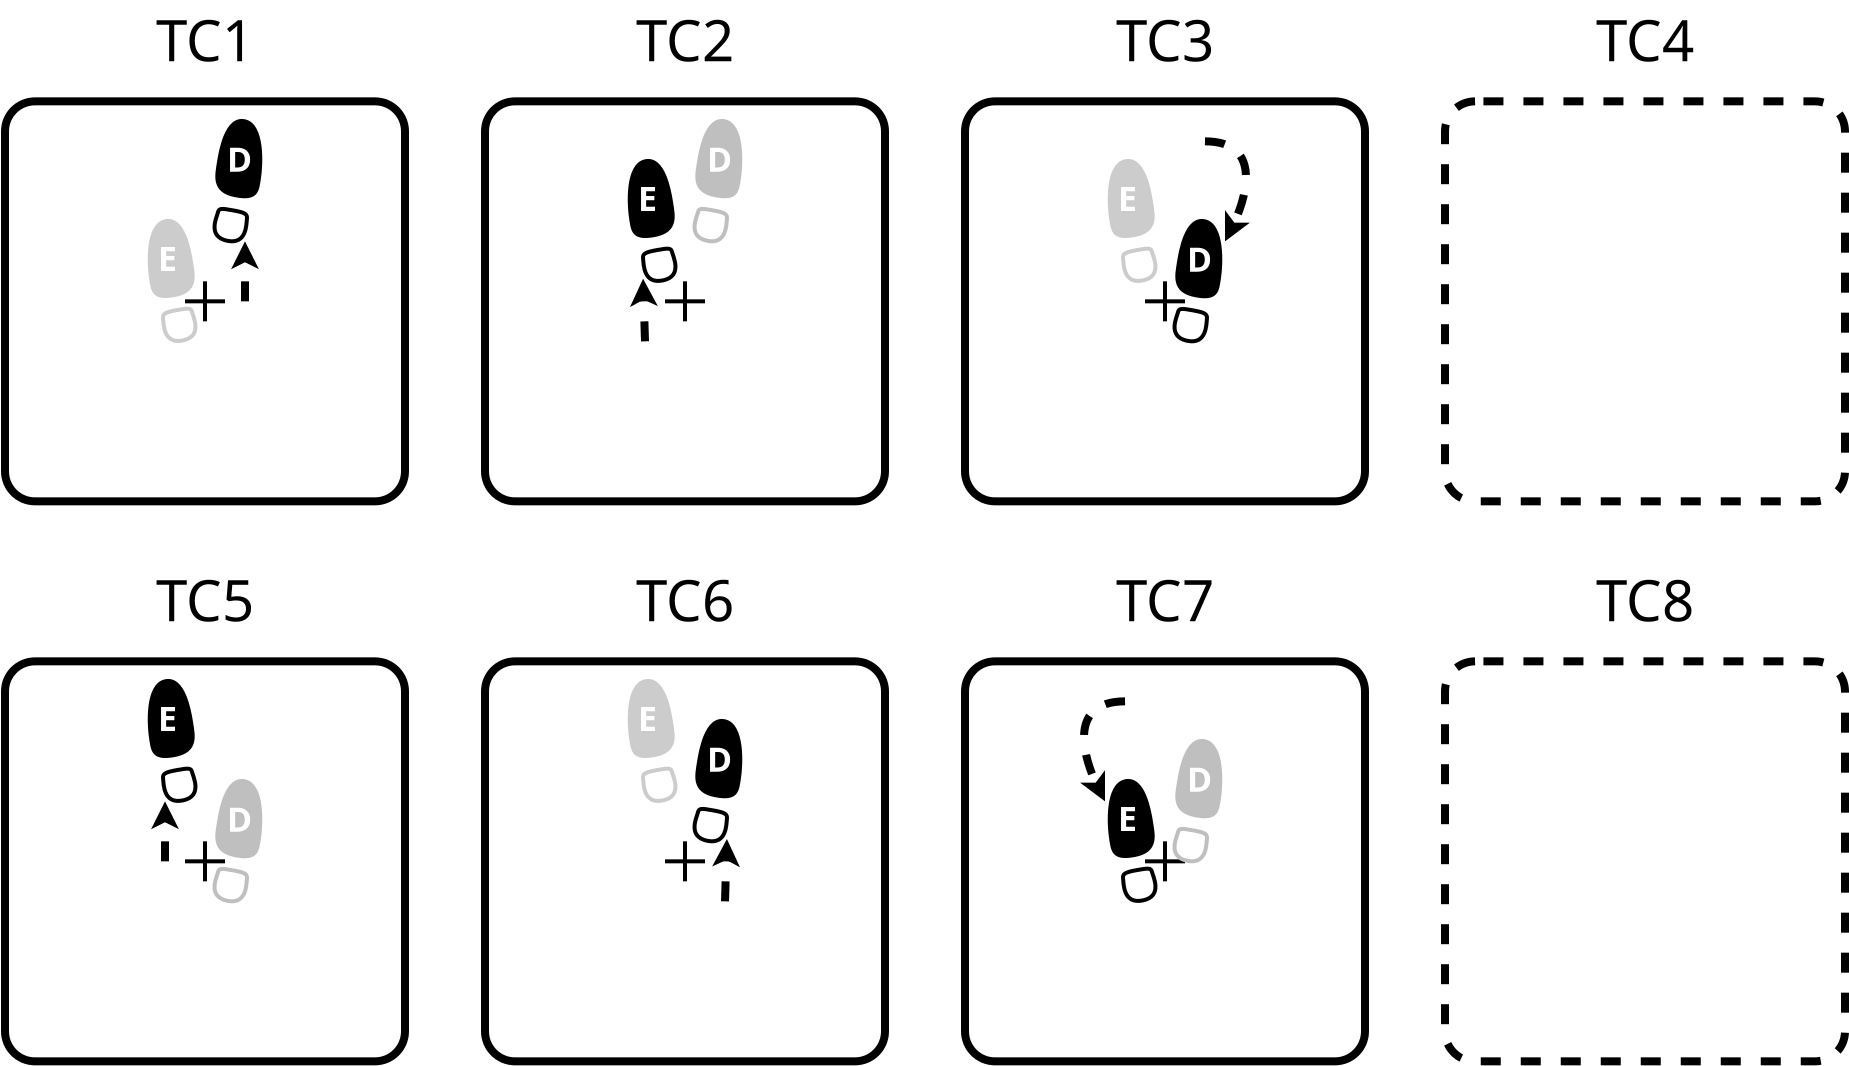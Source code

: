 <?xml version="1.0" encoding="UTF-8"?>
<dia:diagram xmlns:dia="http://www.lysator.liu.se/~alla/dia/">
  <dia:layer name="fondo" visible="true" connectable="true">
    <dia:object type="Standard - Box" version="0" id="O0">
      <dia:attribute name="obj_pos">
        <dia:point val="113,26"/>
      </dia:attribute>
      <dia:attribute name="obj_bb">
        <dia:rectangle val="112.8,25.8;133.2,46.2"/>
      </dia:attribute>
      <dia:attribute name="elem_corner">
        <dia:point val="113,26"/>
      </dia:attribute>
      <dia:attribute name="elem_width">
        <dia:real val="20"/>
      </dia:attribute>
      <dia:attribute name="elem_height">
        <dia:real val="20"/>
      </dia:attribute>
      <dia:attribute name="border_width">
        <dia:real val="0.4"/>
      </dia:attribute>
      <dia:attribute name="inner_color">
        <dia:color val="#000000ff"/>
      </dia:attribute>
      <dia:attribute name="show_background">
        <dia:boolean val="false"/>
      </dia:attribute>
      <dia:attribute name="line_style">
        <dia:enum val="1"/>
      </dia:attribute>
      <dia:attribute name="line_join">
        <dia:enum val="1"/>
      </dia:attribute>
      <dia:attribute name="corner_radius">
        <dia:real val="1.5"/>
      </dia:attribute>
    </dia:object>
    <dia:object type="Standard - Box" version="0" id="O1">
      <dia:attribute name="obj_pos">
        <dia:point val="89,26"/>
      </dia:attribute>
      <dia:attribute name="obj_bb">
        <dia:rectangle val="88.8,25.8;109.2,46.2"/>
      </dia:attribute>
      <dia:attribute name="elem_corner">
        <dia:point val="89,26"/>
      </dia:attribute>
      <dia:attribute name="elem_width">
        <dia:real val="20"/>
      </dia:attribute>
      <dia:attribute name="elem_height">
        <dia:real val="20"/>
      </dia:attribute>
      <dia:attribute name="border_width">
        <dia:real val="0.4"/>
      </dia:attribute>
      <dia:attribute name="inner_color">
        <dia:color val="#000000ff"/>
      </dia:attribute>
      <dia:attribute name="show_background">
        <dia:boolean val="false"/>
      </dia:attribute>
      <dia:attribute name="line_join">
        <dia:enum val="1"/>
      </dia:attribute>
      <dia:attribute name="corner_radius">
        <dia:real val="1.5"/>
      </dia:attribute>
    </dia:object>
    <dia:group>
      <dia:attribute name="meta">
        <dia:composite type="dict"/>
      </dia:attribute>
      <dia:attribute name="matrix"/>
      <dia:object type="Standard - Line" version="0" id="O2">
        <dia:attribute name="obj_pos">
          <dia:point val="99,35"/>
        </dia:attribute>
        <dia:attribute name="obj_bb">
          <dia:rectangle val="98.9,34.9;99.1,37.1"/>
        </dia:attribute>
        <dia:attribute name="conn_endpoints">
          <dia:point val="99,35"/>
          <dia:point val="99,37"/>
        </dia:attribute>
        <dia:attribute name="numcp">
          <dia:int val="1"/>
        </dia:attribute>
        <dia:attribute name="line_width">
          <dia:real val="0.2"/>
        </dia:attribute>
      </dia:object>
      <dia:object type="Standard - Line" version="0" id="O3">
        <dia:attribute name="obj_pos">
          <dia:point val="100,36"/>
        </dia:attribute>
        <dia:attribute name="obj_bb">
          <dia:rectangle val="97.9,35.9;100.1,36.1"/>
        </dia:attribute>
        <dia:attribute name="conn_endpoints">
          <dia:point val="100,36"/>
          <dia:point val="98,36"/>
        </dia:attribute>
        <dia:attribute name="numcp">
          <dia:int val="1"/>
        </dia:attribute>
        <dia:attribute name="line_width">
          <dia:real val="0.2"/>
        </dia:attribute>
      </dia:object>
    </dia:group>
    <dia:object type="Standard - Box" version="0" id="O4">
      <dia:attribute name="obj_pos">
        <dia:point val="65,26"/>
      </dia:attribute>
      <dia:attribute name="obj_bb">
        <dia:rectangle val="64.8,25.8;85.2,46.2"/>
      </dia:attribute>
      <dia:attribute name="elem_corner">
        <dia:point val="65,26"/>
      </dia:attribute>
      <dia:attribute name="elem_width">
        <dia:real val="20"/>
      </dia:attribute>
      <dia:attribute name="elem_height">
        <dia:real val="20"/>
      </dia:attribute>
      <dia:attribute name="border_width">
        <dia:real val="0.4"/>
      </dia:attribute>
      <dia:attribute name="inner_color">
        <dia:color val="#000000ff"/>
      </dia:attribute>
      <dia:attribute name="show_background">
        <dia:boolean val="false"/>
      </dia:attribute>
      <dia:attribute name="line_join">
        <dia:enum val="1"/>
      </dia:attribute>
      <dia:attribute name="corner_radius">
        <dia:real val="1.5"/>
      </dia:attribute>
    </dia:object>
    <dia:group>
      <dia:attribute name="meta">
        <dia:composite type="dict"/>
      </dia:attribute>
      <dia:attribute name="matrix"/>
      <dia:object type="Standard - Line" version="0" id="O5">
        <dia:attribute name="obj_pos">
          <dia:point val="75,35"/>
        </dia:attribute>
        <dia:attribute name="obj_bb">
          <dia:rectangle val="74.9,34.9;75.1,37.1"/>
        </dia:attribute>
        <dia:attribute name="conn_endpoints">
          <dia:point val="75,35"/>
          <dia:point val="75,37"/>
        </dia:attribute>
        <dia:attribute name="numcp">
          <dia:int val="1"/>
        </dia:attribute>
        <dia:attribute name="line_width">
          <dia:real val="0.2"/>
        </dia:attribute>
      </dia:object>
      <dia:object type="Standard - Line" version="0" id="O6">
        <dia:attribute name="obj_pos">
          <dia:point val="76,36"/>
        </dia:attribute>
        <dia:attribute name="obj_bb">
          <dia:rectangle val="73.9,35.9;76.1,36.1"/>
        </dia:attribute>
        <dia:attribute name="conn_endpoints">
          <dia:point val="76,36"/>
          <dia:point val="74,36"/>
        </dia:attribute>
        <dia:attribute name="numcp">
          <dia:int val="1"/>
        </dia:attribute>
        <dia:attribute name="line_width">
          <dia:real val="0.2"/>
        </dia:attribute>
      </dia:object>
    </dia:group>
    <dia:object type="Standard - Box" version="0" id="O7">
      <dia:attribute name="obj_pos">
        <dia:point val="41,26"/>
      </dia:attribute>
      <dia:attribute name="obj_bb">
        <dia:rectangle val="40.8,25.8;61.2,46.2"/>
      </dia:attribute>
      <dia:attribute name="elem_corner">
        <dia:point val="41,26"/>
      </dia:attribute>
      <dia:attribute name="elem_width">
        <dia:real val="20"/>
      </dia:attribute>
      <dia:attribute name="elem_height">
        <dia:real val="20"/>
      </dia:attribute>
      <dia:attribute name="border_width">
        <dia:real val="0.4"/>
      </dia:attribute>
      <dia:attribute name="inner_color">
        <dia:color val="#000000ff"/>
      </dia:attribute>
      <dia:attribute name="show_background">
        <dia:boolean val="false"/>
      </dia:attribute>
      <dia:attribute name="line_join">
        <dia:enum val="1"/>
      </dia:attribute>
      <dia:attribute name="corner_radius">
        <dia:real val="1.5"/>
      </dia:attribute>
    </dia:object>
    <dia:group>
      <dia:attribute name="meta">
        <dia:composite type="dict"/>
      </dia:attribute>
      <dia:attribute name="matrix"/>
      <dia:object type="Standard - Line" version="0" id="O8">
        <dia:attribute name="obj_pos">
          <dia:point val="51,35"/>
        </dia:attribute>
        <dia:attribute name="obj_bb">
          <dia:rectangle val="50.9,34.9;51.1,37.1"/>
        </dia:attribute>
        <dia:attribute name="conn_endpoints">
          <dia:point val="51,35"/>
          <dia:point val="51,37"/>
        </dia:attribute>
        <dia:attribute name="numcp">
          <dia:int val="1"/>
        </dia:attribute>
        <dia:attribute name="line_width">
          <dia:real val="0.2"/>
        </dia:attribute>
      </dia:object>
      <dia:object type="Standard - Line" version="0" id="O9">
        <dia:attribute name="obj_pos">
          <dia:point val="52,36"/>
        </dia:attribute>
        <dia:attribute name="obj_bb">
          <dia:rectangle val="49.9,35.9;52.1,36.1"/>
        </dia:attribute>
        <dia:attribute name="conn_endpoints">
          <dia:point val="52,36"/>
          <dia:point val="50,36"/>
        </dia:attribute>
        <dia:attribute name="numcp">
          <dia:int val="1"/>
        </dia:attribute>
        <dia:attribute name="line_width">
          <dia:real val="0.2"/>
        </dia:attribute>
      </dia:object>
    </dia:group>
    <dia:object type="Standard - Box" version="0" id="O10">
      <dia:attribute name="obj_pos">
        <dia:point val="89,-2"/>
      </dia:attribute>
      <dia:attribute name="obj_bb">
        <dia:rectangle val="88.8,-2.2;109.2,18.2"/>
      </dia:attribute>
      <dia:attribute name="elem_corner">
        <dia:point val="89,-2"/>
      </dia:attribute>
      <dia:attribute name="elem_width">
        <dia:real val="20"/>
      </dia:attribute>
      <dia:attribute name="elem_height">
        <dia:real val="20"/>
      </dia:attribute>
      <dia:attribute name="border_width">
        <dia:real val="0.4"/>
      </dia:attribute>
      <dia:attribute name="inner_color">
        <dia:color val="#000000ff"/>
      </dia:attribute>
      <dia:attribute name="show_background">
        <dia:boolean val="false"/>
      </dia:attribute>
      <dia:attribute name="line_join">
        <dia:enum val="1"/>
      </dia:attribute>
      <dia:attribute name="corner_radius">
        <dia:real val="1.5"/>
      </dia:attribute>
    </dia:object>
    <dia:group>
      <dia:attribute name="meta">
        <dia:composite type="dict"/>
      </dia:attribute>
      <dia:attribute name="matrix"/>
      <dia:object type="Standard - Line" version="0" id="O11">
        <dia:attribute name="obj_pos">
          <dia:point val="99,7"/>
        </dia:attribute>
        <dia:attribute name="obj_bb">
          <dia:rectangle val="98.9,6.9;99.1,9.1"/>
        </dia:attribute>
        <dia:attribute name="conn_endpoints">
          <dia:point val="99,7"/>
          <dia:point val="99,9"/>
        </dia:attribute>
        <dia:attribute name="numcp">
          <dia:int val="1"/>
        </dia:attribute>
        <dia:attribute name="line_width">
          <dia:real val="0.2"/>
        </dia:attribute>
      </dia:object>
      <dia:object type="Standard - Line" version="0" id="O12">
        <dia:attribute name="obj_pos">
          <dia:point val="100,8"/>
        </dia:attribute>
        <dia:attribute name="obj_bb">
          <dia:rectangle val="97.9,7.9;100.1,8.1"/>
        </dia:attribute>
        <dia:attribute name="conn_endpoints">
          <dia:point val="100,8"/>
          <dia:point val="98,8"/>
        </dia:attribute>
        <dia:attribute name="numcp">
          <dia:int val="1"/>
        </dia:attribute>
        <dia:attribute name="line_width">
          <dia:real val="0.2"/>
        </dia:attribute>
      </dia:object>
    </dia:group>
    <dia:object type="Standard - Box" version="0" id="O13">
      <dia:attribute name="obj_pos">
        <dia:point val="65,-2"/>
      </dia:attribute>
      <dia:attribute name="obj_bb">
        <dia:rectangle val="64.8,-2.2;85.2,18.2"/>
      </dia:attribute>
      <dia:attribute name="elem_corner">
        <dia:point val="65,-2"/>
      </dia:attribute>
      <dia:attribute name="elem_width">
        <dia:real val="20"/>
      </dia:attribute>
      <dia:attribute name="elem_height">
        <dia:real val="20"/>
      </dia:attribute>
      <dia:attribute name="border_width">
        <dia:real val="0.4"/>
      </dia:attribute>
      <dia:attribute name="inner_color">
        <dia:color val="#000000ff"/>
      </dia:attribute>
      <dia:attribute name="show_background">
        <dia:boolean val="false"/>
      </dia:attribute>
      <dia:attribute name="line_join">
        <dia:enum val="1"/>
      </dia:attribute>
      <dia:attribute name="corner_radius">
        <dia:real val="1.5"/>
      </dia:attribute>
    </dia:object>
    <dia:group>
      <dia:attribute name="meta">
        <dia:composite type="dict"/>
      </dia:attribute>
      <dia:attribute name="matrix"/>
      <dia:object type="Standard - Line" version="0" id="O14">
        <dia:attribute name="obj_pos">
          <dia:point val="75,7"/>
        </dia:attribute>
        <dia:attribute name="obj_bb">
          <dia:rectangle val="74.9,6.9;75.1,9.1"/>
        </dia:attribute>
        <dia:attribute name="conn_endpoints">
          <dia:point val="75,7"/>
          <dia:point val="75,9"/>
        </dia:attribute>
        <dia:attribute name="numcp">
          <dia:int val="1"/>
        </dia:attribute>
        <dia:attribute name="line_width">
          <dia:real val="0.2"/>
        </dia:attribute>
      </dia:object>
      <dia:object type="Standard - Line" version="0" id="O15">
        <dia:attribute name="obj_pos">
          <dia:point val="76,8"/>
        </dia:attribute>
        <dia:attribute name="obj_bb">
          <dia:rectangle val="73.9,7.9;76.1,8.1"/>
        </dia:attribute>
        <dia:attribute name="conn_endpoints">
          <dia:point val="76,8"/>
          <dia:point val="74,8"/>
        </dia:attribute>
        <dia:attribute name="numcp">
          <dia:int val="1"/>
        </dia:attribute>
        <dia:attribute name="line_width">
          <dia:real val="0.2"/>
        </dia:attribute>
      </dia:object>
    </dia:group>
    <dia:object type="Standard - Text" version="1" id="O16">
      <dia:attribute name="obj_pos">
        <dia:point val="51,-4"/>
      </dia:attribute>
      <dia:attribute name="obj_bb">
        <dia:rectangle val="48.337,-6.62;53.663,-3.333"/>
      </dia:attribute>
      <dia:attribute name="text">
        <dia:composite type="text">
          <dia:attribute name="string">
            <dia:string>#TC1#</dia:string>
          </dia:attribute>
          <dia:attribute name="font">
            <dia:font family="sans" style="0" name="Helvetica"/>
          </dia:attribute>
          <dia:attribute name="height">
            <dia:real val="3.528"/>
          </dia:attribute>
          <dia:attribute name="pos">
            <dia:point val="51,-4"/>
          </dia:attribute>
          <dia:attribute name="color">
            <dia:color val="#000000ff"/>
          </dia:attribute>
          <dia:attribute name="alignment">
            <dia:enum val="1"/>
          </dia:attribute>
        </dia:composite>
      </dia:attribute>
      <dia:attribute name="valign">
        <dia:enum val="3"/>
      </dia:attribute>
    </dia:object>
    <dia:object type="Standard - Text" version="1" id="O17">
      <dia:attribute name="obj_pos">
        <dia:point val="75,-4"/>
      </dia:attribute>
      <dia:attribute name="obj_bb">
        <dia:rectangle val="72.338,-6.62;77.662,-3.333"/>
      </dia:attribute>
      <dia:attribute name="text">
        <dia:composite type="text">
          <dia:attribute name="string">
            <dia:string>#TC2#</dia:string>
          </dia:attribute>
          <dia:attribute name="font">
            <dia:font family="sans" style="0" name="Helvetica"/>
          </dia:attribute>
          <dia:attribute name="height">
            <dia:real val="3.528"/>
          </dia:attribute>
          <dia:attribute name="pos">
            <dia:point val="75,-4"/>
          </dia:attribute>
          <dia:attribute name="color">
            <dia:color val="#000000ff"/>
          </dia:attribute>
          <dia:attribute name="alignment">
            <dia:enum val="1"/>
          </dia:attribute>
        </dia:composite>
      </dia:attribute>
      <dia:attribute name="valign">
        <dia:enum val="3"/>
      </dia:attribute>
    </dia:object>
    <dia:object type="Standard - Text" version="1" id="O18">
      <dia:attribute name="obj_pos">
        <dia:point val="99,-4"/>
      </dia:attribute>
      <dia:attribute name="obj_bb">
        <dia:rectangle val="96.338,-6.62;101.663,-3.333"/>
      </dia:attribute>
      <dia:attribute name="text">
        <dia:composite type="text">
          <dia:attribute name="string">
            <dia:string>#TC3#</dia:string>
          </dia:attribute>
          <dia:attribute name="font">
            <dia:font family="sans" style="0" name="Helvetica"/>
          </dia:attribute>
          <dia:attribute name="height">
            <dia:real val="3.528"/>
          </dia:attribute>
          <dia:attribute name="pos">
            <dia:point val="99,-4"/>
          </dia:attribute>
          <dia:attribute name="color">
            <dia:color val="#000000ff"/>
          </dia:attribute>
          <dia:attribute name="alignment">
            <dia:enum val="1"/>
          </dia:attribute>
        </dia:composite>
      </dia:attribute>
      <dia:attribute name="valign">
        <dia:enum val="3"/>
      </dia:attribute>
    </dia:object>
    <dia:object type="Standard - Text" version="1" id="O19">
      <dia:attribute name="obj_pos">
        <dia:point val="123,-4"/>
      </dia:attribute>
      <dia:attribute name="obj_bb">
        <dia:rectangle val="120.338,-6.62;125.663,-3.333"/>
      </dia:attribute>
      <dia:attribute name="text">
        <dia:composite type="text">
          <dia:attribute name="string">
            <dia:string>#TC4#</dia:string>
          </dia:attribute>
          <dia:attribute name="font">
            <dia:font family="sans" style="0" name="Helvetica"/>
          </dia:attribute>
          <dia:attribute name="height">
            <dia:real val="3.528"/>
          </dia:attribute>
          <dia:attribute name="pos">
            <dia:point val="123,-4"/>
          </dia:attribute>
          <dia:attribute name="color">
            <dia:color val="#000000ff"/>
          </dia:attribute>
          <dia:attribute name="alignment">
            <dia:enum val="1"/>
          </dia:attribute>
        </dia:composite>
      </dia:attribute>
      <dia:attribute name="valign">
        <dia:enum val="3"/>
      </dia:attribute>
    </dia:object>
    <dia:object type="Standard - Text" version="1" id="O20">
      <dia:attribute name="obj_pos">
        <dia:point val="51,24"/>
      </dia:attribute>
      <dia:attribute name="obj_bb">
        <dia:rectangle val="48.337,21.38;53.663,24.668"/>
      </dia:attribute>
      <dia:attribute name="text">
        <dia:composite type="text">
          <dia:attribute name="string">
            <dia:string>#TC5#</dia:string>
          </dia:attribute>
          <dia:attribute name="font">
            <dia:font family="sans" style="0" name="Helvetica"/>
          </dia:attribute>
          <dia:attribute name="height">
            <dia:real val="3.528"/>
          </dia:attribute>
          <dia:attribute name="pos">
            <dia:point val="51,24"/>
          </dia:attribute>
          <dia:attribute name="color">
            <dia:color val="#000000ff"/>
          </dia:attribute>
          <dia:attribute name="alignment">
            <dia:enum val="1"/>
          </dia:attribute>
        </dia:composite>
      </dia:attribute>
      <dia:attribute name="valign">
        <dia:enum val="3"/>
      </dia:attribute>
    </dia:object>
    <dia:object type="Standard - Text" version="1" id="O21">
      <dia:attribute name="obj_pos">
        <dia:point val="75,24"/>
      </dia:attribute>
      <dia:attribute name="obj_bb">
        <dia:rectangle val="72.338,21.38;77.662,24.668"/>
      </dia:attribute>
      <dia:attribute name="text">
        <dia:composite type="text">
          <dia:attribute name="string">
            <dia:string>#TC6#</dia:string>
          </dia:attribute>
          <dia:attribute name="font">
            <dia:font family="sans" style="0" name="Helvetica"/>
          </dia:attribute>
          <dia:attribute name="height">
            <dia:real val="3.528"/>
          </dia:attribute>
          <dia:attribute name="pos">
            <dia:point val="75,24"/>
          </dia:attribute>
          <dia:attribute name="color">
            <dia:color val="#000000ff"/>
          </dia:attribute>
          <dia:attribute name="alignment">
            <dia:enum val="1"/>
          </dia:attribute>
        </dia:composite>
      </dia:attribute>
      <dia:attribute name="valign">
        <dia:enum val="3"/>
      </dia:attribute>
    </dia:object>
    <dia:object type="Standard - Text" version="1" id="O22">
      <dia:attribute name="obj_pos">
        <dia:point val="99,24"/>
      </dia:attribute>
      <dia:attribute name="obj_bb">
        <dia:rectangle val="96.338,21.38;101.663,24.668"/>
      </dia:attribute>
      <dia:attribute name="text">
        <dia:composite type="text">
          <dia:attribute name="string">
            <dia:string>#TC7#</dia:string>
          </dia:attribute>
          <dia:attribute name="font">
            <dia:font family="sans" style="0" name="Helvetica"/>
          </dia:attribute>
          <dia:attribute name="height">
            <dia:real val="3.528"/>
          </dia:attribute>
          <dia:attribute name="pos">
            <dia:point val="99,24"/>
          </dia:attribute>
          <dia:attribute name="color">
            <dia:color val="#000000ff"/>
          </dia:attribute>
          <dia:attribute name="alignment">
            <dia:enum val="1"/>
          </dia:attribute>
        </dia:composite>
      </dia:attribute>
      <dia:attribute name="valign">
        <dia:enum val="3"/>
      </dia:attribute>
    </dia:object>
    <dia:object type="Standard - Text" version="1" id="O23">
      <dia:attribute name="obj_pos">
        <dia:point val="123,24"/>
      </dia:attribute>
      <dia:attribute name="obj_bb">
        <dia:rectangle val="120.338,21.38;125.663,24.668"/>
      </dia:attribute>
      <dia:attribute name="text">
        <dia:composite type="text">
          <dia:attribute name="string">
            <dia:string>#TC8#</dia:string>
          </dia:attribute>
          <dia:attribute name="font">
            <dia:font family="sans" style="0" name="Helvetica"/>
          </dia:attribute>
          <dia:attribute name="height">
            <dia:real val="3.528"/>
          </dia:attribute>
          <dia:attribute name="pos">
            <dia:point val="123,24"/>
          </dia:attribute>
          <dia:attribute name="color">
            <dia:color val="#000000ff"/>
          </dia:attribute>
          <dia:attribute name="alignment">
            <dia:enum val="1"/>
          </dia:attribute>
        </dia:composite>
      </dia:attribute>
      <dia:attribute name="valign">
        <dia:enum val="3"/>
      </dia:attribute>
    </dia:object>
    <dia:object type="Standard - Box" version="0" id="O24">
      <dia:attribute name="obj_pos">
        <dia:point val="41,-2"/>
      </dia:attribute>
      <dia:attribute name="obj_bb">
        <dia:rectangle val="40.8,-2.2;61.2,18.2"/>
      </dia:attribute>
      <dia:attribute name="elem_corner">
        <dia:point val="41,-2"/>
      </dia:attribute>
      <dia:attribute name="elem_width">
        <dia:real val="20"/>
      </dia:attribute>
      <dia:attribute name="elem_height">
        <dia:real val="20"/>
      </dia:attribute>
      <dia:attribute name="border_width">
        <dia:real val="0.4"/>
      </dia:attribute>
      <dia:attribute name="inner_color">
        <dia:color val="#000000ff"/>
      </dia:attribute>
      <dia:attribute name="show_background">
        <dia:boolean val="false"/>
      </dia:attribute>
      <dia:attribute name="line_join">
        <dia:enum val="1"/>
      </dia:attribute>
      <dia:attribute name="corner_radius">
        <dia:real val="1.5"/>
      </dia:attribute>
    </dia:object>
    <dia:group>
      <dia:attribute name="meta">
        <dia:composite type="dict"/>
      </dia:attribute>
      <dia:attribute name="matrix"/>
      <dia:object type="Standard - Line" version="0" id="O25">
        <dia:attribute name="obj_pos">
          <dia:point val="51,7"/>
        </dia:attribute>
        <dia:attribute name="obj_bb">
          <dia:rectangle val="50.9,6.9;51.1,9.1"/>
        </dia:attribute>
        <dia:attribute name="conn_endpoints">
          <dia:point val="51,7"/>
          <dia:point val="51,9"/>
        </dia:attribute>
        <dia:attribute name="numcp">
          <dia:int val="1"/>
        </dia:attribute>
        <dia:attribute name="line_width">
          <dia:real val="0.2"/>
        </dia:attribute>
      </dia:object>
      <dia:object type="Standard - Line" version="0" id="O26">
        <dia:attribute name="obj_pos">
          <dia:point val="52,8"/>
        </dia:attribute>
        <dia:attribute name="obj_bb">
          <dia:rectangle val="49.9,7.9;52.1,8.1"/>
        </dia:attribute>
        <dia:attribute name="conn_endpoints">
          <dia:point val="52,8"/>
          <dia:point val="50,8"/>
        </dia:attribute>
        <dia:attribute name="numcp">
          <dia:int val="1"/>
        </dia:attribute>
        <dia:attribute name="line_width">
          <dia:real val="0.2"/>
        </dia:attribute>
      </dia:object>
    </dia:group>
    <dia:object type="Standard - Box" version="0" id="O27">
      <dia:attribute name="obj_pos">
        <dia:point val="113,-2"/>
      </dia:attribute>
      <dia:attribute name="obj_bb">
        <dia:rectangle val="112.8,-2.2;133.2,18.2"/>
      </dia:attribute>
      <dia:attribute name="elem_corner">
        <dia:point val="113,-2"/>
      </dia:attribute>
      <dia:attribute name="elem_width">
        <dia:real val="20"/>
      </dia:attribute>
      <dia:attribute name="elem_height">
        <dia:real val="20"/>
      </dia:attribute>
      <dia:attribute name="border_width">
        <dia:real val="0.4"/>
      </dia:attribute>
      <dia:attribute name="inner_color">
        <dia:color val="#000000ff"/>
      </dia:attribute>
      <dia:attribute name="show_background">
        <dia:boolean val="false"/>
      </dia:attribute>
      <dia:attribute name="line_style">
        <dia:enum val="1"/>
      </dia:attribute>
      <dia:attribute name="line_join">
        <dia:enum val="1"/>
      </dia:attribute>
      <dia:attribute name="corner_radius">
        <dia:real val="1.5"/>
      </dia:attribute>
    </dia:object>
  </dia:layer>
  <dia:layer name="Segundo plano" visible="true" connectable="true" active="true">
    <dia:group>
      <dia:attribute name="meta">
        <dia:composite type="dict"/>
      </dia:attribute>
      <dia:attribute name="matrix"/>
      <dia:object type="Standard - Beziergon" version="0" id="O28">
        <dia:attribute name="obj_pos">
          <dia:point val="97,32"/>
        </dia:attribute>
        <dia:attribute name="obj_bb">
          <dia:rectangle val="96.137,31.88;98.484,35.835"/>
        </dia:attribute>
        <dia:attribute name="bez_points">
          <dia:point val="97,32"/>
          <dia:point val="97.9,31.784"/>
          <dia:point val="98.204,33.407"/>
          <dia:point val="98.304,34.056"/>
          <dia:point val="98.404,34.705"/>
          <dia:point val="98.6,35.462"/>
          <dia:point val="97.5,35.679"/>
          <dia:point val="96.4,35.895"/>
          <dia:point val="96.4,35.462"/>
          <dia:point val="96.3,34.813"/>
          <dia:point val="96.2,34.164"/>
          <dia:point val="96.1,32.216"/>
        </dia:attribute>
        <dia:attribute name="corner_types">
          <dia:enum val="2"/>
          <dia:enum val="2"/>
          <dia:enum val="2"/>
          <dia:enum val="2"/>
          <dia:enum val="2"/>
        </dia:attribute>
        <dia:attribute name="line_width">
          <dia:real val="0.2"/>
        </dia:attribute>
        <dia:attribute name="inner_color">
          <dia:color val="#000000ff"/>
        </dia:attribute>
        <dia:attribute name="show_background">
          <dia:boolean val="true"/>
        </dia:attribute>
      </dia:object>
      <dia:object type="Standard - Beziergon" version="0" id="O29">
        <dia:attribute name="obj_pos">
          <dia:point val="97.604,36.436"/>
        </dia:attribute>
        <dia:attribute name="obj_bb">
          <dia:rectangle val="96.799,36.265;98.623,38.08"/>
        </dia:attribute>
        <dia:attribute name="bez_points">
          <dia:point val="97.604,36.436"/>
          <dia:point val="98.204,36.328"/>
          <dia:point val="98.304,36.328"/>
          <dia:point val="98.354,36.544"/>
          <dia:point val="98.404,36.761"/>
          <dia:point val="98.904,37.735"/>
          <dia:point val="97.904,37.951"/>
          <dia:point val="96.904,38.167"/>
          <dia:point val="96.937,37.121"/>
          <dia:point val="96.904,36.869"/>
          <dia:point val="96.871,36.617"/>
          <dia:point val="97.004,36.544"/>
        </dia:attribute>
        <dia:attribute name="corner_types">
          <dia:enum val="2"/>
          <dia:enum val="2"/>
          <dia:enum val="2"/>
          <dia:enum val="2"/>
          <dia:enum val="2"/>
        </dia:attribute>
        <dia:attribute name="line_width">
          <dia:real val="0.2"/>
        </dia:attribute>
        <dia:attribute name="inner_color">
          <dia:color val="#000000ff"/>
        </dia:attribute>
        <dia:attribute name="show_background">
          <dia:boolean val="false"/>
        </dia:attribute>
      </dia:object>
      <dia:object type="Standard - Text" version="1" id="O30">
        <dia:attribute name="obj_pos">
          <dia:point val="96.65,34.48"/>
        </dia:attribute>
        <dia:attribute name="obj_bb">
          <dia:rectangle val="96.65,32.908;97.808,34.88"/>
        </dia:attribute>
        <dia:attribute name="text">
          <dia:composite type="text">
            <dia:attribute name="string">
              <dia:string>#E#</dia:string>
            </dia:attribute>
            <dia:attribute name="font">
              <dia:font family="sans" style="80" name="Helvetica-Bold"/>
            </dia:attribute>
            <dia:attribute name="height">
              <dia:real val="2.117"/>
            </dia:attribute>
            <dia:attribute name="pos">
              <dia:point val="96.65,34.48"/>
            </dia:attribute>
            <dia:attribute name="color">
              <dia:color val="#ffffffff"/>
            </dia:attribute>
            <dia:attribute name="alignment">
              <dia:enum val="0"/>
            </dia:attribute>
          </dia:composite>
        </dia:attribute>
        <dia:attribute name="valign">
          <dia:enum val="3"/>
        </dia:attribute>
      </dia:object>
    </dia:group>
    <dia:group>
      <dia:attribute name="meta">
        <dia:composite type="dict"/>
      </dia:attribute>
      <dia:attribute name="matrix"/>
      <dia:object type="Standard - Beziergon" version="0" id="O31">
        <dia:attribute name="obj_pos">
          <dia:point val="101,30"/>
        </dia:attribute>
        <dia:attribute name="obj_bb">
          <dia:rectangle val="99.516,29.88;101.863,33.846"/>
        </dia:attribute>
        <dia:attribute name="bez_points">
          <dia:point val="101,30"/>
          <dia:point val="100.1,29.783"/>
          <dia:point val="99.796,31.411"/>
          <dia:point val="99.696,32.062"/>
          <dia:point val="99.596,32.713"/>
          <dia:point val="99.4,33.473"/>
          <dia:point val="100.5,33.69"/>
          <dia:point val="101.6,33.907"/>
          <dia:point val="101.6,33.473"/>
          <dia:point val="101.7,32.822"/>
          <dia:point val="101.8,32.171"/>
          <dia:point val="101.9,30.217"/>
        </dia:attribute>
        <dia:attribute name="corner_types">
          <dia:enum val="2"/>
          <dia:enum val="2"/>
          <dia:enum val="2"/>
          <dia:enum val="2"/>
          <dia:enum val="2"/>
        </dia:attribute>
        <dia:attribute name="line_color">
          <dia:color val="#bfbfbfff"/>
        </dia:attribute>
        <dia:attribute name="line_width">
          <dia:real val="0.2"/>
        </dia:attribute>
        <dia:attribute name="inner_color">
          <dia:color val="#bfbfbfff"/>
        </dia:attribute>
        <dia:attribute name="show_background">
          <dia:boolean val="true"/>
        </dia:attribute>
      </dia:object>
      <dia:object type="Standard - Beziergon" version="0" id="O32">
        <dia:attribute name="obj_pos">
          <dia:point val="100.396,34.45"/>
        </dia:attribute>
        <dia:attribute name="obj_bb">
          <dia:rectangle val="99.377,34.278;101.201,36.098"/>
        </dia:attribute>
        <dia:attribute name="bez_points">
          <dia:point val="100.396,34.45"/>
          <dia:point val="99.796,34.341"/>
          <dia:point val="99.696,34.341"/>
          <dia:point val="99.646,34.558"/>
          <dia:point val="99.596,34.775"/>
          <dia:point val="99.096,35.752"/>
          <dia:point val="100.096,35.969"/>
          <dia:point val="101.096,36.186"/>
          <dia:point val="101.063,35.137"/>
          <dia:point val="101.096,34.884"/>
          <dia:point val="101.13,34.631"/>
          <dia:point val="100.996,34.558"/>
        </dia:attribute>
        <dia:attribute name="corner_types">
          <dia:enum val="2"/>
          <dia:enum val="2"/>
          <dia:enum val="2"/>
          <dia:enum val="2"/>
          <dia:enum val="2"/>
        </dia:attribute>
        <dia:attribute name="line_color">
          <dia:color val="#bfbfbfff"/>
        </dia:attribute>
        <dia:attribute name="line_width">
          <dia:real val="0.2"/>
        </dia:attribute>
        <dia:attribute name="inner_color">
          <dia:color val="#bfbfbfff"/>
        </dia:attribute>
        <dia:attribute name="show_background">
          <dia:boolean val="false"/>
        </dia:attribute>
      </dia:object>
      <dia:object type="Standard - Text" version="1" id="O33">
        <dia:attribute name="obj_pos">
          <dia:point val="100.102,32.514"/>
        </dia:attribute>
        <dia:attribute name="obj_bb">
          <dia:rectangle val="100.102,30.942;101.507,32.914"/>
        </dia:attribute>
        <dia:attribute name="text">
          <dia:composite type="text">
            <dia:attribute name="string">
              <dia:string>#D#</dia:string>
            </dia:attribute>
            <dia:attribute name="font">
              <dia:font family="sans" style="80" name="Helvetica-Bold"/>
            </dia:attribute>
            <dia:attribute name="height">
              <dia:real val="2.117"/>
            </dia:attribute>
            <dia:attribute name="pos">
              <dia:point val="100.102,32.514"/>
            </dia:attribute>
            <dia:attribute name="color">
              <dia:color val="#ffffffff"/>
            </dia:attribute>
            <dia:attribute name="alignment">
              <dia:enum val="0"/>
            </dia:attribute>
          </dia:composite>
        </dia:attribute>
        <dia:attribute name="valign">
          <dia:enum val="3"/>
        </dia:attribute>
      </dia:object>
    </dia:group>
    <dia:group>
      <dia:attribute name="meta">
        <dia:composite type="dict"/>
      </dia:attribute>
      <dia:attribute name="matrix"/>
      <dia:object type="Standard - Beziergon" version="0" id="O34">
        <dia:attribute name="obj_pos">
          <dia:point val="53,-1"/>
        </dia:attribute>
        <dia:attribute name="obj_bb">
          <dia:rectangle val="51.516,-1.12;53.863,2.846"/>
        </dia:attribute>
        <dia:attribute name="bez_points">
          <dia:point val="53,-1"/>
          <dia:point val="52.1,-1.217"/>
          <dia:point val="51.796,0.411"/>
          <dia:point val="51.696,1.062"/>
          <dia:point val="51.596,1.713"/>
          <dia:point val="51.4,2.473"/>
          <dia:point val="52.5,2.69"/>
          <dia:point val="53.6,2.907"/>
          <dia:point val="53.6,2.473"/>
          <dia:point val="53.7,1.822"/>
          <dia:point val="53.8,1.171"/>
          <dia:point val="53.9,-0.783"/>
        </dia:attribute>
        <dia:attribute name="corner_types">
          <dia:enum val="2"/>
          <dia:enum val="2"/>
          <dia:enum val="2"/>
          <dia:enum val="2"/>
          <dia:enum val="2"/>
        </dia:attribute>
        <dia:attribute name="line_width">
          <dia:real val="0.2"/>
        </dia:attribute>
        <dia:attribute name="inner_color">
          <dia:color val="#000000ff"/>
        </dia:attribute>
        <dia:attribute name="show_background">
          <dia:boolean val="true"/>
        </dia:attribute>
      </dia:object>
      <dia:object type="Standard - Beziergon" version="0" id="O35">
        <dia:attribute name="obj_pos">
          <dia:point val="52.396,3.45"/>
        </dia:attribute>
        <dia:attribute name="obj_bb">
          <dia:rectangle val="51.377,3.278;53.201,5.098"/>
        </dia:attribute>
        <dia:attribute name="bez_points">
          <dia:point val="52.396,3.45"/>
          <dia:point val="51.796,3.341"/>
          <dia:point val="51.696,3.341"/>
          <dia:point val="51.646,3.558"/>
          <dia:point val="51.596,3.775"/>
          <dia:point val="51.096,4.752"/>
          <dia:point val="52.096,4.969"/>
          <dia:point val="53.096,5.186"/>
          <dia:point val="53.063,4.137"/>
          <dia:point val="53.096,3.884"/>
          <dia:point val="53.13,3.631"/>
          <dia:point val="52.996,3.558"/>
        </dia:attribute>
        <dia:attribute name="corner_types">
          <dia:enum val="2"/>
          <dia:enum val="2"/>
          <dia:enum val="2"/>
          <dia:enum val="2"/>
          <dia:enum val="2"/>
        </dia:attribute>
        <dia:attribute name="line_width">
          <dia:real val="0.2"/>
        </dia:attribute>
        <dia:attribute name="inner_color">
          <dia:color val="#000000ff"/>
        </dia:attribute>
        <dia:attribute name="show_background">
          <dia:boolean val="false"/>
        </dia:attribute>
      </dia:object>
      <dia:object type="Standard - Text" version="1" id="O36">
        <dia:attribute name="obj_pos">
          <dia:point val="52.102,1.514"/>
        </dia:attribute>
        <dia:attribute name="obj_bb">
          <dia:rectangle val="52.102,-0.058;53.507,1.914"/>
        </dia:attribute>
        <dia:attribute name="text">
          <dia:composite type="text">
            <dia:attribute name="string">
              <dia:string>#D#</dia:string>
            </dia:attribute>
            <dia:attribute name="font">
              <dia:font family="sans" style="80" name="Helvetica-Bold"/>
            </dia:attribute>
            <dia:attribute name="height">
              <dia:real val="2.117"/>
            </dia:attribute>
            <dia:attribute name="pos">
              <dia:point val="52.102,1.514"/>
            </dia:attribute>
            <dia:attribute name="color">
              <dia:color val="#ffffffff"/>
            </dia:attribute>
            <dia:attribute name="alignment">
              <dia:enum val="0"/>
            </dia:attribute>
          </dia:composite>
        </dia:attribute>
        <dia:attribute name="valign">
          <dia:enum val="3"/>
        </dia:attribute>
      </dia:object>
    </dia:group>
    <dia:group>
      <dia:attribute name="meta">
        <dia:composite type="dict"/>
      </dia:attribute>
      <dia:attribute name="matrix"/>
      <dia:object type="Standard - Beziergon" version="0" id="O37">
        <dia:attribute name="obj_pos">
          <dia:point val="49,4"/>
        </dia:attribute>
        <dia:attribute name="obj_bb">
          <dia:rectangle val="48.137,3.88;50.484,7.835"/>
        </dia:attribute>
        <dia:attribute name="bez_points">
          <dia:point val="49,4"/>
          <dia:point val="49.9,3.784"/>
          <dia:point val="50.204,5.407"/>
          <dia:point val="50.304,6.056"/>
          <dia:point val="50.404,6.705"/>
          <dia:point val="50.6,7.462"/>
          <dia:point val="49.5,7.679"/>
          <dia:point val="48.4,7.895"/>
          <dia:point val="48.4,7.462"/>
          <dia:point val="48.3,6.813"/>
          <dia:point val="48.2,6.164"/>
          <dia:point val="48.1,4.216"/>
        </dia:attribute>
        <dia:attribute name="corner_types">
          <dia:enum val="2"/>
          <dia:enum val="2"/>
          <dia:enum val="2"/>
          <dia:enum val="2"/>
          <dia:enum val="2"/>
        </dia:attribute>
        <dia:attribute name="line_color">
          <dia:color val="#ccccccff"/>
        </dia:attribute>
        <dia:attribute name="line_width">
          <dia:real val="0.2"/>
        </dia:attribute>
        <dia:attribute name="inner_color">
          <dia:color val="#ccccccff"/>
        </dia:attribute>
        <dia:attribute name="show_background">
          <dia:boolean val="true"/>
        </dia:attribute>
      </dia:object>
      <dia:object type="Standard - Beziergon" version="0" id="O38">
        <dia:attribute name="obj_pos">
          <dia:point val="49.604,8.436"/>
        </dia:attribute>
        <dia:attribute name="obj_bb">
          <dia:rectangle val="48.799,8.265;50.623,10.08"/>
        </dia:attribute>
        <dia:attribute name="bez_points">
          <dia:point val="49.604,8.436"/>
          <dia:point val="50.204,8.328"/>
          <dia:point val="50.304,8.328"/>
          <dia:point val="50.354,8.544"/>
          <dia:point val="50.404,8.761"/>
          <dia:point val="50.904,9.735"/>
          <dia:point val="49.904,9.951"/>
          <dia:point val="48.904,10.167"/>
          <dia:point val="48.937,9.121"/>
          <dia:point val="48.904,8.869"/>
          <dia:point val="48.87,8.617"/>
          <dia:point val="49.004,8.544"/>
        </dia:attribute>
        <dia:attribute name="corner_types">
          <dia:enum val="2"/>
          <dia:enum val="2"/>
          <dia:enum val="2"/>
          <dia:enum val="2"/>
          <dia:enum val="2"/>
        </dia:attribute>
        <dia:attribute name="line_color">
          <dia:color val="#ccccccff"/>
        </dia:attribute>
        <dia:attribute name="line_width">
          <dia:real val="0.2"/>
        </dia:attribute>
        <dia:attribute name="inner_color">
          <dia:color val="#ccccccff"/>
        </dia:attribute>
        <dia:attribute name="show_background">
          <dia:boolean val="false"/>
        </dia:attribute>
      </dia:object>
      <dia:object type="Standard - Text" version="1" id="O39">
        <dia:attribute name="obj_pos">
          <dia:point val="48.65,6.48"/>
        </dia:attribute>
        <dia:attribute name="obj_bb">
          <dia:rectangle val="48.65,4.908;49.807,6.88"/>
        </dia:attribute>
        <dia:attribute name="text">
          <dia:composite type="text">
            <dia:attribute name="string">
              <dia:string>#E#</dia:string>
            </dia:attribute>
            <dia:attribute name="font">
              <dia:font family="sans" style="80" name="Helvetica-Bold"/>
            </dia:attribute>
            <dia:attribute name="height">
              <dia:real val="2.117"/>
            </dia:attribute>
            <dia:attribute name="pos">
              <dia:point val="48.65,6.48"/>
            </dia:attribute>
            <dia:attribute name="color">
              <dia:color val="#ffffffff"/>
            </dia:attribute>
            <dia:attribute name="alignment">
              <dia:enum val="0"/>
            </dia:attribute>
          </dia:composite>
        </dia:attribute>
        <dia:attribute name="valign">
          <dia:enum val="3"/>
        </dia:attribute>
      </dia:object>
    </dia:group>
    <dia:object type="Standard - Line" version="0" id="O40">
      <dia:attribute name="obj_pos">
        <dia:point val="53,8"/>
      </dia:attribute>
      <dia:attribute name="obj_bb">
        <dia:rectangle val="52.303,4.8;53.697,8.2"/>
      </dia:attribute>
      <dia:attribute name="conn_endpoints">
        <dia:point val="53,8"/>
        <dia:point val="53,5"/>
      </dia:attribute>
      <dia:attribute name="numcp">
        <dia:int val="1"/>
      </dia:attribute>
      <dia:attribute name="line_width">
        <dia:real val="0.4"/>
      </dia:attribute>
      <dia:attribute name="line_style">
        <dia:enum val="1"/>
      </dia:attribute>
      <dia:attribute name="end_arrow">
        <dia:enum val="22"/>
      </dia:attribute>
      <dia:attribute name="end_arrow_length">
        <dia:real val="0.5"/>
      </dia:attribute>
      <dia:attribute name="end_arrow_width">
        <dia:real val="0.5"/>
      </dia:attribute>
    </dia:object>
    <dia:group>
      <dia:attribute name="meta">
        <dia:composite type="dict"/>
      </dia:attribute>
      <dia:attribute name="matrix"/>
      <dia:object type="Standard - Beziergon" version="0" id="O41">
        <dia:attribute name="obj_pos">
          <dia:point val="73,1"/>
        </dia:attribute>
        <dia:attribute name="obj_bb">
          <dia:rectangle val="72.137,0.88;74.484,4.835"/>
        </dia:attribute>
        <dia:attribute name="bez_points">
          <dia:point val="73,1"/>
          <dia:point val="73.9,0.784"/>
          <dia:point val="74.204,2.407"/>
          <dia:point val="74.304,3.056"/>
          <dia:point val="74.404,3.705"/>
          <dia:point val="74.6,4.462"/>
          <dia:point val="73.5,4.679"/>
          <dia:point val="72.4,4.895"/>
          <dia:point val="72.4,4.462"/>
          <dia:point val="72.3,3.813"/>
          <dia:point val="72.2,3.164"/>
          <dia:point val="72.1,1.216"/>
        </dia:attribute>
        <dia:attribute name="corner_types">
          <dia:enum val="2"/>
          <dia:enum val="2"/>
          <dia:enum val="2"/>
          <dia:enum val="2"/>
          <dia:enum val="2"/>
        </dia:attribute>
        <dia:attribute name="line_width">
          <dia:real val="0.2"/>
        </dia:attribute>
        <dia:attribute name="inner_color">
          <dia:color val="#000000ff"/>
        </dia:attribute>
        <dia:attribute name="show_background">
          <dia:boolean val="true"/>
        </dia:attribute>
      </dia:object>
      <dia:object type="Standard - Beziergon" version="0" id="O42">
        <dia:attribute name="obj_pos">
          <dia:point val="73.604,5.436"/>
        </dia:attribute>
        <dia:attribute name="obj_bb">
          <dia:rectangle val="72.799,5.265;74.623,7.08"/>
        </dia:attribute>
        <dia:attribute name="bez_points">
          <dia:point val="73.604,5.436"/>
          <dia:point val="74.204,5.328"/>
          <dia:point val="74.304,5.328"/>
          <dia:point val="74.354,5.544"/>
          <dia:point val="74.404,5.761"/>
          <dia:point val="74.904,6.735"/>
          <dia:point val="73.904,6.951"/>
          <dia:point val="72.904,7.167"/>
          <dia:point val="72.937,6.122"/>
          <dia:point val="72.904,5.869"/>
          <dia:point val="72.871,5.617"/>
          <dia:point val="73.004,5.544"/>
        </dia:attribute>
        <dia:attribute name="corner_types">
          <dia:enum val="2"/>
          <dia:enum val="2"/>
          <dia:enum val="2"/>
          <dia:enum val="2"/>
          <dia:enum val="2"/>
        </dia:attribute>
        <dia:attribute name="line_width">
          <dia:real val="0.2"/>
        </dia:attribute>
        <dia:attribute name="inner_color">
          <dia:color val="#000000ff"/>
        </dia:attribute>
        <dia:attribute name="show_background">
          <dia:boolean val="false"/>
        </dia:attribute>
      </dia:object>
      <dia:object type="Standard - Text" version="1" id="O43">
        <dia:attribute name="obj_pos">
          <dia:point val="72.65,3.48"/>
        </dia:attribute>
        <dia:attribute name="obj_bb">
          <dia:rectangle val="72.65,1.908;73.808,3.88"/>
        </dia:attribute>
        <dia:attribute name="text">
          <dia:composite type="text">
            <dia:attribute name="string">
              <dia:string>#E#</dia:string>
            </dia:attribute>
            <dia:attribute name="font">
              <dia:font family="sans" style="80" name="Helvetica-Bold"/>
            </dia:attribute>
            <dia:attribute name="height">
              <dia:real val="2.117"/>
            </dia:attribute>
            <dia:attribute name="pos">
              <dia:point val="72.65,3.48"/>
            </dia:attribute>
            <dia:attribute name="color">
              <dia:color val="#ffffffff"/>
            </dia:attribute>
            <dia:attribute name="alignment">
              <dia:enum val="0"/>
            </dia:attribute>
          </dia:composite>
        </dia:attribute>
        <dia:attribute name="valign">
          <dia:enum val="3"/>
        </dia:attribute>
      </dia:object>
    </dia:group>
    <dia:group>
      <dia:attribute name="meta">
        <dia:composite type="dict"/>
      </dia:attribute>
      <dia:attribute name="matrix"/>
      <dia:object type="Standard - Beziergon" version="0" id="O44">
        <dia:attribute name="obj_pos">
          <dia:point val="77,-1"/>
        </dia:attribute>
        <dia:attribute name="obj_bb">
          <dia:rectangle val="75.516,-1.12;77.863,2.846"/>
        </dia:attribute>
        <dia:attribute name="bez_points">
          <dia:point val="77,-1"/>
          <dia:point val="76.1,-1.217"/>
          <dia:point val="75.796,0.411"/>
          <dia:point val="75.696,1.062"/>
          <dia:point val="75.596,1.713"/>
          <dia:point val="75.4,2.473"/>
          <dia:point val="76.5,2.69"/>
          <dia:point val="77.6,2.907"/>
          <dia:point val="77.6,2.473"/>
          <dia:point val="77.7,1.822"/>
          <dia:point val="77.8,1.171"/>
          <dia:point val="77.9,-0.783"/>
        </dia:attribute>
        <dia:attribute name="corner_types">
          <dia:enum val="2"/>
          <dia:enum val="2"/>
          <dia:enum val="2"/>
          <dia:enum val="2"/>
          <dia:enum val="2"/>
        </dia:attribute>
        <dia:attribute name="line_color">
          <dia:color val="#bfbfbfff"/>
        </dia:attribute>
        <dia:attribute name="line_width">
          <dia:real val="0.2"/>
        </dia:attribute>
        <dia:attribute name="inner_color">
          <dia:color val="#bfbfbfff"/>
        </dia:attribute>
        <dia:attribute name="show_background">
          <dia:boolean val="true"/>
        </dia:attribute>
      </dia:object>
      <dia:object type="Standard - Beziergon" version="0" id="O45">
        <dia:attribute name="obj_pos">
          <dia:point val="76.396,3.45"/>
        </dia:attribute>
        <dia:attribute name="obj_bb">
          <dia:rectangle val="75.377,3.278;77.201,5.098"/>
        </dia:attribute>
        <dia:attribute name="bez_points">
          <dia:point val="76.396,3.45"/>
          <dia:point val="75.796,3.341"/>
          <dia:point val="75.696,3.341"/>
          <dia:point val="75.646,3.558"/>
          <dia:point val="75.596,3.775"/>
          <dia:point val="75.096,4.752"/>
          <dia:point val="76.096,4.969"/>
          <dia:point val="77.096,5.186"/>
          <dia:point val="77.063,4.137"/>
          <dia:point val="77.096,3.884"/>
          <dia:point val="77.129,3.631"/>
          <dia:point val="76.996,3.558"/>
        </dia:attribute>
        <dia:attribute name="corner_types">
          <dia:enum val="2"/>
          <dia:enum val="2"/>
          <dia:enum val="2"/>
          <dia:enum val="2"/>
          <dia:enum val="2"/>
        </dia:attribute>
        <dia:attribute name="line_color">
          <dia:color val="#bfbfbfff"/>
        </dia:attribute>
        <dia:attribute name="line_width">
          <dia:real val="0.2"/>
        </dia:attribute>
        <dia:attribute name="inner_color">
          <dia:color val="#bfbfbfff"/>
        </dia:attribute>
        <dia:attribute name="show_background">
          <dia:boolean val="false"/>
        </dia:attribute>
      </dia:object>
      <dia:object type="Standard - Text" version="1" id="O46">
        <dia:attribute name="obj_pos">
          <dia:point val="76.102,1.514"/>
        </dia:attribute>
        <dia:attribute name="obj_bb">
          <dia:rectangle val="76.102,-0.058;77.507,1.914"/>
        </dia:attribute>
        <dia:attribute name="text">
          <dia:composite type="text">
            <dia:attribute name="string">
              <dia:string>#D#</dia:string>
            </dia:attribute>
            <dia:attribute name="font">
              <dia:font family="sans" style="80" name="Helvetica-Bold"/>
            </dia:attribute>
            <dia:attribute name="height">
              <dia:real val="2.117"/>
            </dia:attribute>
            <dia:attribute name="pos">
              <dia:point val="76.102,1.514"/>
            </dia:attribute>
            <dia:attribute name="color">
              <dia:color val="#ffffffff"/>
            </dia:attribute>
            <dia:attribute name="alignment">
              <dia:enum val="0"/>
            </dia:attribute>
          </dia:composite>
        </dia:attribute>
        <dia:attribute name="valign">
          <dia:enum val="3"/>
        </dia:attribute>
      </dia:object>
    </dia:group>
    <dia:group>
      <dia:attribute name="meta">
        <dia:composite type="dict"/>
      </dia:attribute>
      <dia:attribute name="matrix">
        <dia:matrix xx="1" xy="0" yx="0" yy="1" x0="0" y0="0"/>
      </dia:attribute>
      <dia:object type="Standard - Beziergon" version="0" id="O47">
        <dia:attribute name="obj_pos">
          <dia:point val="101,4"/>
        </dia:attribute>
        <dia:attribute name="obj_bb">
          <dia:rectangle val="99.516,3.88;101.863,7.846"/>
        </dia:attribute>
        <dia:attribute name="bez_points">
          <dia:point val="101,4"/>
          <dia:point val="100.1,3.783"/>
          <dia:point val="99.796,5.411"/>
          <dia:point val="99.696,6.062"/>
          <dia:point val="99.596,6.713"/>
          <dia:point val="99.4,7.473"/>
          <dia:point val="100.5,7.69"/>
          <dia:point val="101.6,7.907"/>
          <dia:point val="101.6,7.473"/>
          <dia:point val="101.7,6.822"/>
          <dia:point val="101.8,6.171"/>
          <dia:point val="101.9,4.217"/>
        </dia:attribute>
        <dia:attribute name="corner_types">
          <dia:enum val="2"/>
          <dia:enum val="2"/>
          <dia:enum val="2"/>
          <dia:enum val="2"/>
          <dia:enum val="2"/>
        </dia:attribute>
        <dia:attribute name="line_width">
          <dia:real val="0.2"/>
        </dia:attribute>
        <dia:attribute name="inner_color">
          <dia:color val="#000000ff"/>
        </dia:attribute>
        <dia:attribute name="show_background">
          <dia:boolean val="true"/>
        </dia:attribute>
      </dia:object>
      <dia:object type="Standard - Beziergon" version="0" id="O48">
        <dia:attribute name="obj_pos">
          <dia:point val="100.396,8.45"/>
        </dia:attribute>
        <dia:attribute name="obj_bb">
          <dia:rectangle val="99.377,8.278;101.201,10.098"/>
        </dia:attribute>
        <dia:attribute name="bez_points">
          <dia:point val="100.396,8.45"/>
          <dia:point val="99.796,8.341"/>
          <dia:point val="99.696,8.341"/>
          <dia:point val="99.646,8.558"/>
          <dia:point val="99.596,8.775"/>
          <dia:point val="99.096,9.752"/>
          <dia:point val="100.096,9.969"/>
          <dia:point val="101.096,10.186"/>
          <dia:point val="101.063,9.137"/>
          <dia:point val="101.096,8.884"/>
          <dia:point val="101.129,8.631"/>
          <dia:point val="100.996,8.558"/>
        </dia:attribute>
        <dia:attribute name="corner_types">
          <dia:enum val="2"/>
          <dia:enum val="2"/>
          <dia:enum val="2"/>
          <dia:enum val="2"/>
          <dia:enum val="2"/>
        </dia:attribute>
        <dia:attribute name="line_width">
          <dia:real val="0.2"/>
        </dia:attribute>
        <dia:attribute name="inner_color">
          <dia:color val="#000000ff"/>
        </dia:attribute>
        <dia:attribute name="show_background">
          <dia:boolean val="false"/>
        </dia:attribute>
      </dia:object>
      <dia:object type="Standard - Text" version="1" id="O49">
        <dia:attribute name="obj_pos">
          <dia:point val="100.102,6.514"/>
        </dia:attribute>
        <dia:attribute name="obj_bb">
          <dia:rectangle val="100.102,4.942;101.507,6.914"/>
        </dia:attribute>
        <dia:attribute name="text">
          <dia:composite type="text">
            <dia:attribute name="string">
              <dia:string>#D#</dia:string>
            </dia:attribute>
            <dia:attribute name="font">
              <dia:font family="sans" style="80" name="Helvetica-Bold"/>
            </dia:attribute>
            <dia:attribute name="height">
              <dia:real val="2.117"/>
            </dia:attribute>
            <dia:attribute name="pos">
              <dia:point val="100.102,6.514"/>
            </dia:attribute>
            <dia:attribute name="color">
              <dia:color val="#ffffffff"/>
            </dia:attribute>
            <dia:attribute name="alignment">
              <dia:enum val="0"/>
            </dia:attribute>
          </dia:composite>
        </dia:attribute>
        <dia:attribute name="valign">
          <dia:enum val="3"/>
        </dia:attribute>
      </dia:object>
    </dia:group>
    <dia:group>
      <dia:attribute name="meta">
        <dia:composite type="dict"/>
      </dia:attribute>
      <dia:attribute name="matrix"/>
      <dia:object type="Standard - Beziergon" version="0" id="O50">
        <dia:attribute name="obj_pos">
          <dia:point val="97,1"/>
        </dia:attribute>
        <dia:attribute name="obj_bb">
          <dia:rectangle val="96.137,0.88;98.484,4.835"/>
        </dia:attribute>
        <dia:attribute name="bez_points">
          <dia:point val="97,1"/>
          <dia:point val="97.9,0.784"/>
          <dia:point val="98.204,2.407"/>
          <dia:point val="98.304,3.056"/>
          <dia:point val="98.404,3.705"/>
          <dia:point val="98.6,4.462"/>
          <dia:point val="97.5,4.679"/>
          <dia:point val="96.4,4.895"/>
          <dia:point val="96.4,4.462"/>
          <dia:point val="96.3,3.813"/>
          <dia:point val="96.2,3.164"/>
          <dia:point val="96.1,1.216"/>
        </dia:attribute>
        <dia:attribute name="corner_types">
          <dia:enum val="2"/>
          <dia:enum val="2"/>
          <dia:enum val="2"/>
          <dia:enum val="2"/>
          <dia:enum val="2"/>
        </dia:attribute>
        <dia:attribute name="line_color">
          <dia:color val="#ccccccff"/>
        </dia:attribute>
        <dia:attribute name="line_width">
          <dia:real val="0.2"/>
        </dia:attribute>
        <dia:attribute name="inner_color">
          <dia:color val="#ccccccff"/>
        </dia:attribute>
        <dia:attribute name="show_background">
          <dia:boolean val="true"/>
        </dia:attribute>
      </dia:object>
      <dia:object type="Standard - Beziergon" version="0" id="O51">
        <dia:attribute name="obj_pos">
          <dia:point val="97.604,5.436"/>
        </dia:attribute>
        <dia:attribute name="obj_bb">
          <dia:rectangle val="96.799,5.265;98.623,7.08"/>
        </dia:attribute>
        <dia:attribute name="bez_points">
          <dia:point val="97.604,5.436"/>
          <dia:point val="98.204,5.328"/>
          <dia:point val="98.304,5.328"/>
          <dia:point val="98.354,5.544"/>
          <dia:point val="98.404,5.761"/>
          <dia:point val="98.904,6.735"/>
          <dia:point val="97.904,6.951"/>
          <dia:point val="96.904,7.167"/>
          <dia:point val="96.937,6.122"/>
          <dia:point val="96.904,5.869"/>
          <dia:point val="96.871,5.617"/>
          <dia:point val="97.004,5.544"/>
        </dia:attribute>
        <dia:attribute name="corner_types">
          <dia:enum val="2"/>
          <dia:enum val="2"/>
          <dia:enum val="2"/>
          <dia:enum val="2"/>
          <dia:enum val="2"/>
        </dia:attribute>
        <dia:attribute name="line_color">
          <dia:color val="#ccccccff"/>
        </dia:attribute>
        <dia:attribute name="line_width">
          <dia:real val="0.2"/>
        </dia:attribute>
        <dia:attribute name="inner_color">
          <dia:color val="#ccccccff"/>
        </dia:attribute>
        <dia:attribute name="show_background">
          <dia:boolean val="false"/>
        </dia:attribute>
      </dia:object>
      <dia:object type="Standard - Text" version="1" id="O52">
        <dia:attribute name="obj_pos">
          <dia:point val="96.65,3.48"/>
        </dia:attribute>
        <dia:attribute name="obj_bb">
          <dia:rectangle val="96.65,1.908;97.808,3.88"/>
        </dia:attribute>
        <dia:attribute name="text">
          <dia:composite type="text">
            <dia:attribute name="string">
              <dia:string>#E#</dia:string>
            </dia:attribute>
            <dia:attribute name="font">
              <dia:font family="sans" style="80" name="Helvetica-Bold"/>
            </dia:attribute>
            <dia:attribute name="height">
              <dia:real val="2.117"/>
            </dia:attribute>
            <dia:attribute name="pos">
              <dia:point val="96.65,3.48"/>
            </dia:attribute>
            <dia:attribute name="color">
              <dia:color val="#ffffffff"/>
            </dia:attribute>
            <dia:attribute name="alignment">
              <dia:enum val="0"/>
            </dia:attribute>
          </dia:composite>
        </dia:attribute>
        <dia:attribute name="valign">
          <dia:enum val="3"/>
        </dia:attribute>
      </dia:object>
    </dia:group>
    <dia:group>
      <dia:attribute name="meta">
        <dia:composite type="dict"/>
      </dia:attribute>
      <dia:attribute name="matrix"/>
      <dia:object type="Standard - Beziergon" version="0" id="O53">
        <dia:attribute name="obj_pos">
          <dia:point val="49,27"/>
        </dia:attribute>
        <dia:attribute name="obj_bb">
          <dia:rectangle val="48.137,26.88;50.484,30.835"/>
        </dia:attribute>
        <dia:attribute name="bez_points">
          <dia:point val="49,27"/>
          <dia:point val="49.9,26.784"/>
          <dia:point val="50.204,28.407"/>
          <dia:point val="50.304,29.056"/>
          <dia:point val="50.404,29.705"/>
          <dia:point val="50.6,30.462"/>
          <dia:point val="49.5,30.679"/>
          <dia:point val="48.4,30.895"/>
          <dia:point val="48.4,30.462"/>
          <dia:point val="48.3,29.813"/>
          <dia:point val="48.2,29.164"/>
          <dia:point val="48.1,27.216"/>
        </dia:attribute>
        <dia:attribute name="corner_types">
          <dia:enum val="2"/>
          <dia:enum val="2"/>
          <dia:enum val="2"/>
          <dia:enum val="2"/>
          <dia:enum val="2"/>
        </dia:attribute>
        <dia:attribute name="line_width">
          <dia:real val="0.2"/>
        </dia:attribute>
        <dia:attribute name="inner_color">
          <dia:color val="#000000ff"/>
        </dia:attribute>
        <dia:attribute name="show_background">
          <dia:boolean val="true"/>
        </dia:attribute>
      </dia:object>
      <dia:object type="Standard - Beziergon" version="0" id="O54">
        <dia:attribute name="obj_pos">
          <dia:point val="49.604,31.436"/>
        </dia:attribute>
        <dia:attribute name="obj_bb">
          <dia:rectangle val="48.799,31.265;50.623,33.08"/>
        </dia:attribute>
        <dia:attribute name="bez_points">
          <dia:point val="49.604,31.436"/>
          <dia:point val="50.204,31.328"/>
          <dia:point val="50.304,31.328"/>
          <dia:point val="50.354,31.544"/>
          <dia:point val="50.404,31.761"/>
          <dia:point val="50.904,32.735"/>
          <dia:point val="49.904,32.951"/>
          <dia:point val="48.904,33.167"/>
          <dia:point val="48.937,32.121"/>
          <dia:point val="48.904,31.869"/>
          <dia:point val="48.87,31.617"/>
          <dia:point val="49.004,31.544"/>
        </dia:attribute>
        <dia:attribute name="corner_types">
          <dia:enum val="2"/>
          <dia:enum val="2"/>
          <dia:enum val="2"/>
          <dia:enum val="2"/>
          <dia:enum val="2"/>
        </dia:attribute>
        <dia:attribute name="line_width">
          <dia:real val="0.2"/>
        </dia:attribute>
        <dia:attribute name="inner_color">
          <dia:color val="#000000ff"/>
        </dia:attribute>
        <dia:attribute name="show_background">
          <dia:boolean val="false"/>
        </dia:attribute>
      </dia:object>
      <dia:object type="Standard - Text" version="1" id="O55">
        <dia:attribute name="obj_pos">
          <dia:point val="48.65,29.48"/>
        </dia:attribute>
        <dia:attribute name="obj_bb">
          <dia:rectangle val="48.65,27.908;49.807,29.88"/>
        </dia:attribute>
        <dia:attribute name="text">
          <dia:composite type="text">
            <dia:attribute name="string">
              <dia:string>#E#</dia:string>
            </dia:attribute>
            <dia:attribute name="font">
              <dia:font family="sans" style="80" name="Helvetica-Bold"/>
            </dia:attribute>
            <dia:attribute name="height">
              <dia:real val="2.117"/>
            </dia:attribute>
            <dia:attribute name="pos">
              <dia:point val="48.65,29.48"/>
            </dia:attribute>
            <dia:attribute name="color">
              <dia:color val="#ffffffff"/>
            </dia:attribute>
            <dia:attribute name="alignment">
              <dia:enum val="0"/>
            </dia:attribute>
          </dia:composite>
        </dia:attribute>
        <dia:attribute name="valign">
          <dia:enum val="3"/>
        </dia:attribute>
      </dia:object>
    </dia:group>
    <dia:group>
      <dia:attribute name="meta">
        <dia:composite type="dict"/>
      </dia:attribute>
      <dia:attribute name="matrix"/>
      <dia:object type="Standard - Beziergon" version="0" id="O56">
        <dia:attribute name="obj_pos">
          <dia:point val="53,32"/>
        </dia:attribute>
        <dia:attribute name="obj_bb">
          <dia:rectangle val="51.516,31.88;53.863,35.846"/>
        </dia:attribute>
        <dia:attribute name="bez_points">
          <dia:point val="53,32"/>
          <dia:point val="52.1,31.783"/>
          <dia:point val="51.796,33.411"/>
          <dia:point val="51.696,34.062"/>
          <dia:point val="51.596,34.713"/>
          <dia:point val="51.4,35.473"/>
          <dia:point val="52.5,35.69"/>
          <dia:point val="53.6,35.907"/>
          <dia:point val="53.6,35.473"/>
          <dia:point val="53.7,34.822"/>
          <dia:point val="53.8,34.171"/>
          <dia:point val="53.9,32.217"/>
        </dia:attribute>
        <dia:attribute name="corner_types">
          <dia:enum val="2"/>
          <dia:enum val="2"/>
          <dia:enum val="2"/>
          <dia:enum val="2"/>
          <dia:enum val="2"/>
        </dia:attribute>
        <dia:attribute name="line_color">
          <dia:color val="#bfbfbfff"/>
        </dia:attribute>
        <dia:attribute name="line_width">
          <dia:real val="0.2"/>
        </dia:attribute>
        <dia:attribute name="inner_color">
          <dia:color val="#bfbfbfff"/>
        </dia:attribute>
        <dia:attribute name="show_background">
          <dia:boolean val="true"/>
        </dia:attribute>
      </dia:object>
      <dia:object type="Standard - Beziergon" version="0" id="O57">
        <dia:attribute name="obj_pos">
          <dia:point val="52.396,36.45"/>
        </dia:attribute>
        <dia:attribute name="obj_bb">
          <dia:rectangle val="51.377,36.278;53.201,38.098"/>
        </dia:attribute>
        <dia:attribute name="bez_points">
          <dia:point val="52.396,36.45"/>
          <dia:point val="51.796,36.341"/>
          <dia:point val="51.696,36.341"/>
          <dia:point val="51.646,36.558"/>
          <dia:point val="51.596,36.775"/>
          <dia:point val="51.096,37.752"/>
          <dia:point val="52.096,37.969"/>
          <dia:point val="53.096,38.186"/>
          <dia:point val="53.063,37.137"/>
          <dia:point val="53.096,36.884"/>
          <dia:point val="53.13,36.631"/>
          <dia:point val="52.996,36.558"/>
        </dia:attribute>
        <dia:attribute name="corner_types">
          <dia:enum val="2"/>
          <dia:enum val="2"/>
          <dia:enum val="2"/>
          <dia:enum val="2"/>
          <dia:enum val="2"/>
        </dia:attribute>
        <dia:attribute name="line_color">
          <dia:color val="#bfbfbfff"/>
        </dia:attribute>
        <dia:attribute name="line_width">
          <dia:real val="0.2"/>
        </dia:attribute>
        <dia:attribute name="inner_color">
          <dia:color val="#bfbfbfff"/>
        </dia:attribute>
        <dia:attribute name="show_background">
          <dia:boolean val="false"/>
        </dia:attribute>
      </dia:object>
      <dia:object type="Standard - Text" version="1" id="O58">
        <dia:attribute name="obj_pos">
          <dia:point val="52.102,34.514"/>
        </dia:attribute>
        <dia:attribute name="obj_bb">
          <dia:rectangle val="52.102,32.942;53.507,34.914"/>
        </dia:attribute>
        <dia:attribute name="text">
          <dia:composite type="text">
            <dia:attribute name="string">
              <dia:string>#D#</dia:string>
            </dia:attribute>
            <dia:attribute name="font">
              <dia:font family="sans" style="80" name="Helvetica-Bold"/>
            </dia:attribute>
            <dia:attribute name="height">
              <dia:real val="2.117"/>
            </dia:attribute>
            <dia:attribute name="pos">
              <dia:point val="52.102,34.514"/>
            </dia:attribute>
            <dia:attribute name="color">
              <dia:color val="#ffffffff"/>
            </dia:attribute>
            <dia:attribute name="alignment">
              <dia:enum val="0"/>
            </dia:attribute>
          </dia:composite>
        </dia:attribute>
        <dia:attribute name="valign">
          <dia:enum val="3"/>
        </dia:attribute>
      </dia:object>
    </dia:group>
    <dia:group>
      <dia:attribute name="meta">
        <dia:composite type="dict"/>
      </dia:attribute>
      <dia:attribute name="matrix"/>
      <dia:object type="Standard - Beziergon" version="0" id="O59">
        <dia:attribute name="obj_pos">
          <dia:point val="77,29"/>
        </dia:attribute>
        <dia:attribute name="obj_bb">
          <dia:rectangle val="75.516,28.88;77.863,32.846"/>
        </dia:attribute>
        <dia:attribute name="bez_points">
          <dia:point val="77,29"/>
          <dia:point val="76.1,28.783"/>
          <dia:point val="75.796,30.411"/>
          <dia:point val="75.696,31.062"/>
          <dia:point val="75.596,31.713"/>
          <dia:point val="75.4,32.473"/>
          <dia:point val="76.5,32.69"/>
          <dia:point val="77.6,32.907"/>
          <dia:point val="77.6,32.473"/>
          <dia:point val="77.7,31.822"/>
          <dia:point val="77.8,31.171"/>
          <dia:point val="77.9,29.217"/>
        </dia:attribute>
        <dia:attribute name="corner_types">
          <dia:enum val="2"/>
          <dia:enum val="2"/>
          <dia:enum val="2"/>
          <dia:enum val="2"/>
          <dia:enum val="2"/>
        </dia:attribute>
        <dia:attribute name="line_width">
          <dia:real val="0.2"/>
        </dia:attribute>
        <dia:attribute name="inner_color">
          <dia:color val="#000000ff"/>
        </dia:attribute>
        <dia:attribute name="show_background">
          <dia:boolean val="true"/>
        </dia:attribute>
      </dia:object>
      <dia:object type="Standard - Beziergon" version="0" id="O60">
        <dia:attribute name="obj_pos">
          <dia:point val="76.396,33.45"/>
        </dia:attribute>
        <dia:attribute name="obj_bb">
          <dia:rectangle val="75.377,33.278;77.201,35.098"/>
        </dia:attribute>
        <dia:attribute name="bez_points">
          <dia:point val="76.396,33.45"/>
          <dia:point val="75.796,33.341"/>
          <dia:point val="75.696,33.341"/>
          <dia:point val="75.646,33.558"/>
          <dia:point val="75.596,33.775"/>
          <dia:point val="75.096,34.752"/>
          <dia:point val="76.096,34.969"/>
          <dia:point val="77.096,35.186"/>
          <dia:point val="77.063,34.137"/>
          <dia:point val="77.096,33.884"/>
          <dia:point val="77.129,33.631"/>
          <dia:point val="76.996,33.558"/>
        </dia:attribute>
        <dia:attribute name="corner_types">
          <dia:enum val="2"/>
          <dia:enum val="2"/>
          <dia:enum val="2"/>
          <dia:enum val="2"/>
          <dia:enum val="2"/>
        </dia:attribute>
        <dia:attribute name="line_width">
          <dia:real val="0.2"/>
        </dia:attribute>
        <dia:attribute name="inner_color">
          <dia:color val="#000000ff"/>
        </dia:attribute>
        <dia:attribute name="show_background">
          <dia:boolean val="false"/>
        </dia:attribute>
      </dia:object>
      <dia:object type="Standard - Text" version="1" id="O61">
        <dia:attribute name="obj_pos">
          <dia:point val="76.102,31.514"/>
        </dia:attribute>
        <dia:attribute name="obj_bb">
          <dia:rectangle val="76.102,29.942;77.507,31.914"/>
        </dia:attribute>
        <dia:attribute name="text">
          <dia:composite type="text">
            <dia:attribute name="string">
              <dia:string>#D#</dia:string>
            </dia:attribute>
            <dia:attribute name="font">
              <dia:font family="sans" style="80" name="Helvetica-Bold"/>
            </dia:attribute>
            <dia:attribute name="height">
              <dia:real val="2.117"/>
            </dia:attribute>
            <dia:attribute name="pos">
              <dia:point val="76.102,31.514"/>
            </dia:attribute>
            <dia:attribute name="color">
              <dia:color val="#ffffffff"/>
            </dia:attribute>
            <dia:attribute name="alignment">
              <dia:enum val="0"/>
            </dia:attribute>
          </dia:composite>
        </dia:attribute>
        <dia:attribute name="valign">
          <dia:enum val="3"/>
        </dia:attribute>
      </dia:object>
    </dia:group>
    <dia:group>
      <dia:attribute name="meta">
        <dia:composite type="dict"/>
      </dia:attribute>
      <dia:attribute name="matrix"/>
      <dia:object type="Standard - Beziergon" version="0" id="O62">
        <dia:attribute name="obj_pos">
          <dia:point val="73,27"/>
        </dia:attribute>
        <dia:attribute name="obj_bb">
          <dia:rectangle val="72.137,26.88;74.484,30.835"/>
        </dia:attribute>
        <dia:attribute name="bez_points">
          <dia:point val="73,27"/>
          <dia:point val="73.9,26.784"/>
          <dia:point val="74.204,28.407"/>
          <dia:point val="74.304,29.056"/>
          <dia:point val="74.404,29.705"/>
          <dia:point val="74.6,30.462"/>
          <dia:point val="73.5,30.679"/>
          <dia:point val="72.4,30.895"/>
          <dia:point val="72.4,30.462"/>
          <dia:point val="72.3,29.813"/>
          <dia:point val="72.2,29.164"/>
          <dia:point val="72.1,27.216"/>
        </dia:attribute>
        <dia:attribute name="corner_types">
          <dia:enum val="2"/>
          <dia:enum val="2"/>
          <dia:enum val="2"/>
          <dia:enum val="2"/>
          <dia:enum val="2"/>
        </dia:attribute>
        <dia:attribute name="line_color">
          <dia:color val="#ccccccff"/>
        </dia:attribute>
        <dia:attribute name="line_width">
          <dia:real val="0.2"/>
        </dia:attribute>
        <dia:attribute name="inner_color">
          <dia:color val="#ccccccff"/>
        </dia:attribute>
        <dia:attribute name="show_background">
          <dia:boolean val="true"/>
        </dia:attribute>
      </dia:object>
      <dia:object type="Standard - Beziergon" version="0" id="O63">
        <dia:attribute name="obj_pos">
          <dia:point val="73.604,31.436"/>
        </dia:attribute>
        <dia:attribute name="obj_bb">
          <dia:rectangle val="72.799,31.265;74.623,33.08"/>
        </dia:attribute>
        <dia:attribute name="bez_points">
          <dia:point val="73.604,31.436"/>
          <dia:point val="74.204,31.328"/>
          <dia:point val="74.304,31.328"/>
          <dia:point val="74.354,31.544"/>
          <dia:point val="74.404,31.761"/>
          <dia:point val="74.904,32.735"/>
          <dia:point val="73.904,32.951"/>
          <dia:point val="72.904,33.167"/>
          <dia:point val="72.937,32.121"/>
          <dia:point val="72.904,31.869"/>
          <dia:point val="72.871,31.617"/>
          <dia:point val="73.004,31.544"/>
        </dia:attribute>
        <dia:attribute name="corner_types">
          <dia:enum val="2"/>
          <dia:enum val="2"/>
          <dia:enum val="2"/>
          <dia:enum val="2"/>
          <dia:enum val="2"/>
        </dia:attribute>
        <dia:attribute name="line_color">
          <dia:color val="#ccccccff"/>
        </dia:attribute>
        <dia:attribute name="line_width">
          <dia:real val="0.2"/>
        </dia:attribute>
        <dia:attribute name="inner_color">
          <dia:color val="#ccccccff"/>
        </dia:attribute>
        <dia:attribute name="show_background">
          <dia:boolean val="false"/>
        </dia:attribute>
      </dia:object>
      <dia:object type="Standard - Text" version="1" id="O64">
        <dia:attribute name="obj_pos">
          <dia:point val="72.65,29.48"/>
        </dia:attribute>
        <dia:attribute name="obj_bb">
          <dia:rectangle val="72.65,27.908;73.808,29.88"/>
        </dia:attribute>
        <dia:attribute name="text">
          <dia:composite type="text">
            <dia:attribute name="string">
              <dia:string>#E#</dia:string>
            </dia:attribute>
            <dia:attribute name="font">
              <dia:font family="sans" style="80" name="Helvetica-Bold"/>
            </dia:attribute>
            <dia:attribute name="height">
              <dia:real val="2.117"/>
            </dia:attribute>
            <dia:attribute name="pos">
              <dia:point val="72.65,29.48"/>
            </dia:attribute>
            <dia:attribute name="color">
              <dia:color val="#ffffffff"/>
            </dia:attribute>
            <dia:attribute name="alignment">
              <dia:enum val="0"/>
            </dia:attribute>
          </dia:composite>
        </dia:attribute>
        <dia:attribute name="valign">
          <dia:enum val="3"/>
        </dia:attribute>
      </dia:object>
    </dia:group>
    <dia:object type="Standard - Line" version="0" id="O65">
      <dia:attribute name="obj_pos">
        <dia:point val="49,36"/>
      </dia:attribute>
      <dia:attribute name="obj_bb">
        <dia:rectangle val="48.303,32.8;49.697,36.2"/>
      </dia:attribute>
      <dia:attribute name="conn_endpoints">
        <dia:point val="49,36"/>
        <dia:point val="49,33"/>
      </dia:attribute>
      <dia:attribute name="numcp">
        <dia:int val="1"/>
      </dia:attribute>
      <dia:attribute name="line_width">
        <dia:real val="0.4"/>
      </dia:attribute>
      <dia:attribute name="line_style">
        <dia:enum val="1"/>
      </dia:attribute>
      <dia:attribute name="end_arrow">
        <dia:enum val="22"/>
      </dia:attribute>
      <dia:attribute name="end_arrow_length">
        <dia:real val="0.5"/>
      </dia:attribute>
      <dia:attribute name="end_arrow_width">
        <dia:real val="0.5"/>
      </dia:attribute>
    </dia:object>
    <dia:object type="Standard - Line" version="0" id="O66">
      <dia:attribute name="obj_pos">
        <dia:point val="73,10"/>
      </dia:attribute>
      <dia:attribute name="obj_bb">
        <dia:rectangle val="72.25,6.663;73.644,10.206"/>
      </dia:attribute>
      <dia:attribute name="conn_endpoints">
        <dia:point val="73,10"/>
        <dia:point val="72.904,6.869"/>
      </dia:attribute>
      <dia:attribute name="numcp">
        <dia:int val="1"/>
      </dia:attribute>
      <dia:attribute name="line_width">
        <dia:real val="0.4"/>
      </dia:attribute>
      <dia:attribute name="line_style">
        <dia:enum val="1"/>
      </dia:attribute>
      <dia:attribute name="end_arrow">
        <dia:enum val="22"/>
      </dia:attribute>
      <dia:attribute name="end_arrow_length">
        <dia:real val="0.5"/>
      </dia:attribute>
      <dia:attribute name="end_arrow_width">
        <dia:real val="0.5"/>
      </dia:attribute>
    </dia:object>
    <dia:object type="Standard - Line" version="0" id="O67">
      <dia:attribute name="obj_pos">
        <dia:point val="77,38"/>
      </dia:attribute>
      <dia:attribute name="obj_bb">
        <dia:rectangle val="76.356,34.678;77.75,38.206"/>
      </dia:attribute>
      <dia:attribute name="conn_endpoints">
        <dia:point val="77,38"/>
        <dia:point val="77.096,34.884"/>
      </dia:attribute>
      <dia:attribute name="numcp">
        <dia:int val="1"/>
      </dia:attribute>
      <dia:attribute name="line_width">
        <dia:real val="0.4"/>
      </dia:attribute>
      <dia:attribute name="line_style">
        <dia:enum val="1"/>
      </dia:attribute>
      <dia:attribute name="end_arrow">
        <dia:enum val="22"/>
      </dia:attribute>
      <dia:attribute name="end_arrow_length">
        <dia:real val="0.5"/>
      </dia:attribute>
      <dia:attribute name="end_arrow_width">
        <dia:real val="0.5"/>
      </dia:attribute>
    </dia:object>
    <dia:object type="Standard - BezierLine" version="0" id="O68">
      <dia:attribute name="obj_pos">
        <dia:point val="97,28"/>
      </dia:attribute>
      <dia:attribute name="obj_bb">
        <dia:rectangle val="94.751,27.8;97.2,33"/>
      </dia:attribute>
      <dia:attribute name="bez_points">
        <dia:point val="97,28"/>
        <dia:point val="94,28"/>
        <dia:point val="95,31"/>
        <dia:point val="96,33"/>
      </dia:attribute>
      <dia:attribute name="corner_types">
        <dia:enum val="0"/>
        <dia:enum val="0"/>
      </dia:attribute>
      <dia:attribute name="line_width">
        <dia:real val="0.4"/>
      </dia:attribute>
      <dia:attribute name="line_style">
        <dia:enum val="1"/>
      </dia:attribute>
      <dia:attribute name="end_arrow">
        <dia:enum val="22"/>
      </dia:attribute>
      <dia:attribute name="end_arrow_length">
        <dia:real val="0.5"/>
      </dia:attribute>
      <dia:attribute name="end_arrow_width">
        <dia:real val="0.5"/>
      </dia:attribute>
    </dia:object>
    <dia:object type="Standard - BezierLine" version="0" id="O69">
      <dia:attribute name="obj_pos">
        <dia:point val="101,0"/>
      </dia:attribute>
      <dia:attribute name="obj_bb">
        <dia:rectangle val="100.8,-0.2;103.25,5"/>
      </dia:attribute>
      <dia:attribute name="bez_points">
        <dia:point val="101,0"/>
        <dia:point val="104,0"/>
        <dia:point val="103,3"/>
        <dia:point val="102,5"/>
      </dia:attribute>
      <dia:attribute name="corner_types">
        <dia:enum val="0"/>
        <dia:enum val="0"/>
      </dia:attribute>
      <dia:attribute name="line_width">
        <dia:real val="0.4"/>
      </dia:attribute>
      <dia:attribute name="line_style">
        <dia:enum val="1"/>
      </dia:attribute>
      <dia:attribute name="end_arrow">
        <dia:enum val="22"/>
      </dia:attribute>
      <dia:attribute name="end_arrow_length">
        <dia:real val="0.5"/>
      </dia:attribute>
      <dia:attribute name="end_arrow_width">
        <dia:real val="0.5"/>
      </dia:attribute>
    </dia:object>
  </dia:layer>
</dia:diagram>
